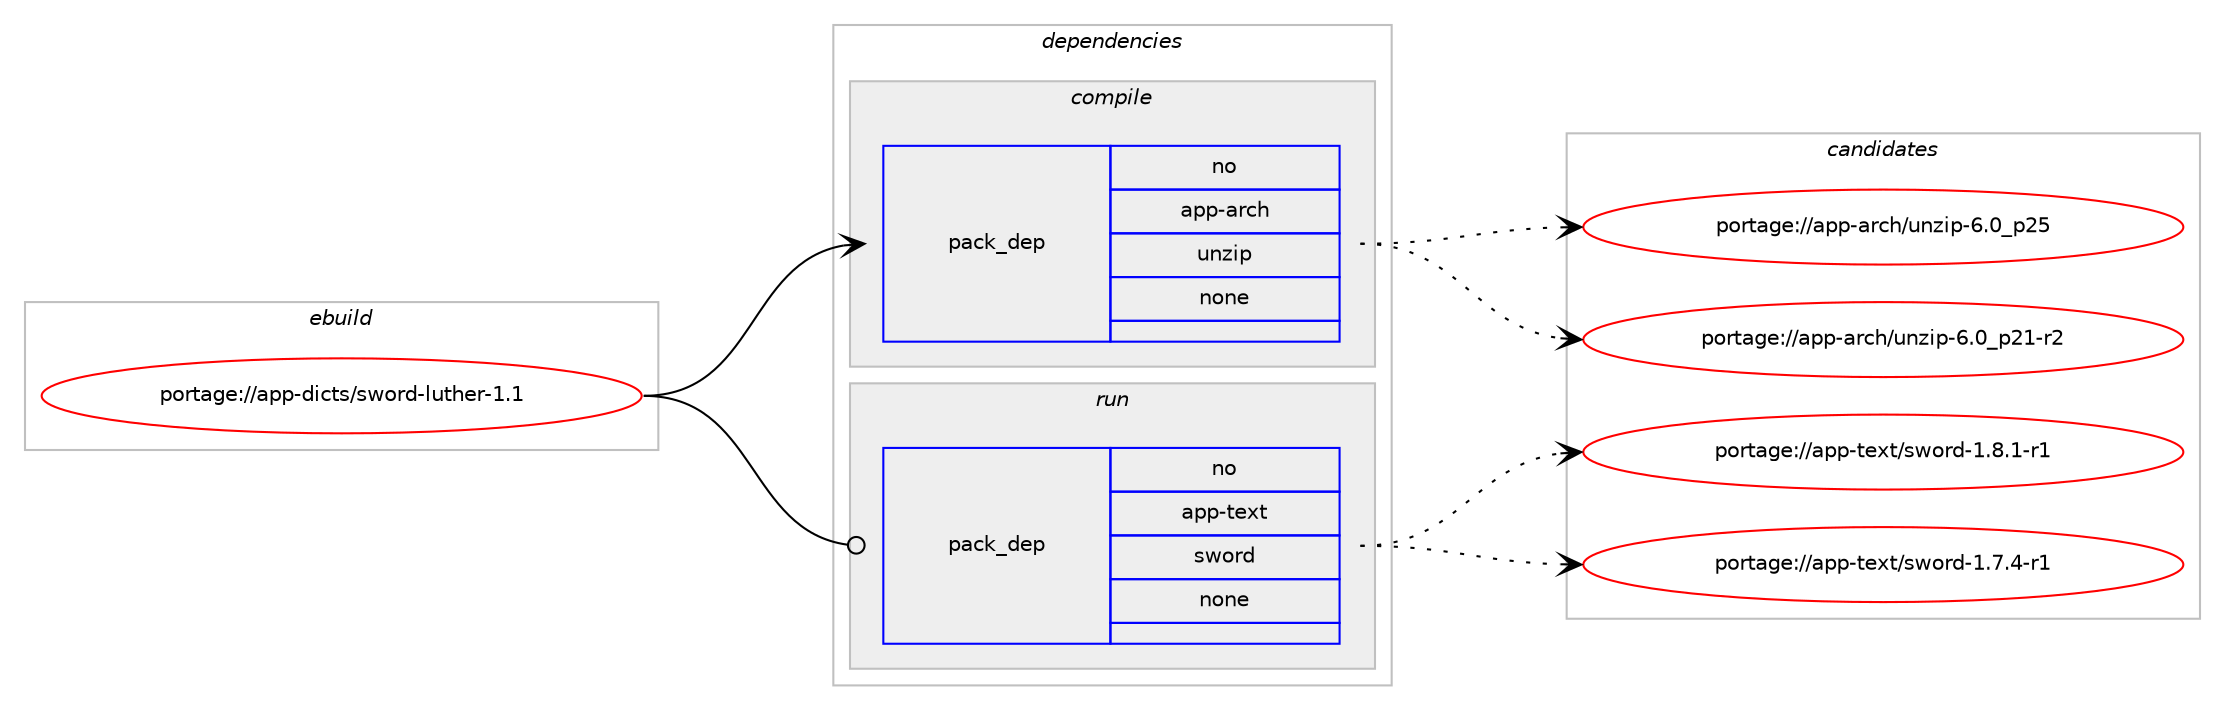 digraph prolog {

# *************
# Graph options
# *************

newrank=true;
concentrate=true;
compound=true;
graph [rankdir=LR,fontname=Helvetica,fontsize=10,ranksep=1.5];#, ranksep=2.5, nodesep=0.2];
edge  [arrowhead=vee];
node  [fontname=Helvetica,fontsize=10];

# **********
# The ebuild
# **********

subgraph cluster_leftcol {
color=gray;
label=<<i>ebuild</i>>;
id [label="portage://app-dicts/sword-luther-1.1", color=red, width=4, href="../app-dicts/sword-luther-1.1.svg"];
}

# ****************
# The dependencies
# ****************

subgraph cluster_midcol {
color=gray;
label=<<i>dependencies</i>>;
subgraph cluster_compile {
fillcolor="#eeeeee";
style=filled;
label=<<i>compile</i>>;
subgraph pack480827 {
dependency640288 [label=<<TABLE BORDER="0" CELLBORDER="1" CELLSPACING="0" CELLPADDING="4" WIDTH="220"><TR><TD ROWSPAN="6" CELLPADDING="30">pack_dep</TD></TR><TR><TD WIDTH="110">no</TD></TR><TR><TD>app-arch</TD></TR><TR><TD>unzip</TD></TR><TR><TD>none</TD></TR><TR><TD></TD></TR></TABLE>>, shape=none, color=blue];
}
id:e -> dependency640288:w [weight=20,style="solid",arrowhead="vee"];
}
subgraph cluster_compileandrun {
fillcolor="#eeeeee";
style=filled;
label=<<i>compile and run</i>>;
}
subgraph cluster_run {
fillcolor="#eeeeee";
style=filled;
label=<<i>run</i>>;
subgraph pack480828 {
dependency640289 [label=<<TABLE BORDER="0" CELLBORDER="1" CELLSPACING="0" CELLPADDING="4" WIDTH="220"><TR><TD ROWSPAN="6" CELLPADDING="30">pack_dep</TD></TR><TR><TD WIDTH="110">no</TD></TR><TR><TD>app-text</TD></TR><TR><TD>sword</TD></TR><TR><TD>none</TD></TR><TR><TD></TD></TR></TABLE>>, shape=none, color=blue];
}
id:e -> dependency640289:w [weight=20,style="solid",arrowhead="odot"];
}
}

# **************
# The candidates
# **************

subgraph cluster_choices {
rank=same;
color=gray;
label=<<i>candidates</i>>;

subgraph choice480827 {
color=black;
nodesep=1;
choice971121124597114991044711711012210511245544648951125053 [label="portage://app-arch/unzip-6.0_p25", color=red, width=4,href="../app-arch/unzip-6.0_p25.svg"];
choice9711211245971149910447117110122105112455446489511250494511450 [label="portage://app-arch/unzip-6.0_p21-r2", color=red, width=4,href="../app-arch/unzip-6.0_p21-r2.svg"];
dependency640288:e -> choice971121124597114991044711711012210511245544648951125053:w [style=dotted,weight="100"];
dependency640288:e -> choice9711211245971149910447117110122105112455446489511250494511450:w [style=dotted,weight="100"];
}
subgraph choice480828 {
color=black;
nodesep=1;
choice9711211245116101120116471151191111141004549465646494511449 [label="portage://app-text/sword-1.8.1-r1", color=red, width=4,href="../app-text/sword-1.8.1-r1.svg"];
choice9711211245116101120116471151191111141004549465546524511449 [label="portage://app-text/sword-1.7.4-r1", color=red, width=4,href="../app-text/sword-1.7.4-r1.svg"];
dependency640289:e -> choice9711211245116101120116471151191111141004549465646494511449:w [style=dotted,weight="100"];
dependency640289:e -> choice9711211245116101120116471151191111141004549465546524511449:w [style=dotted,weight="100"];
}
}

}

